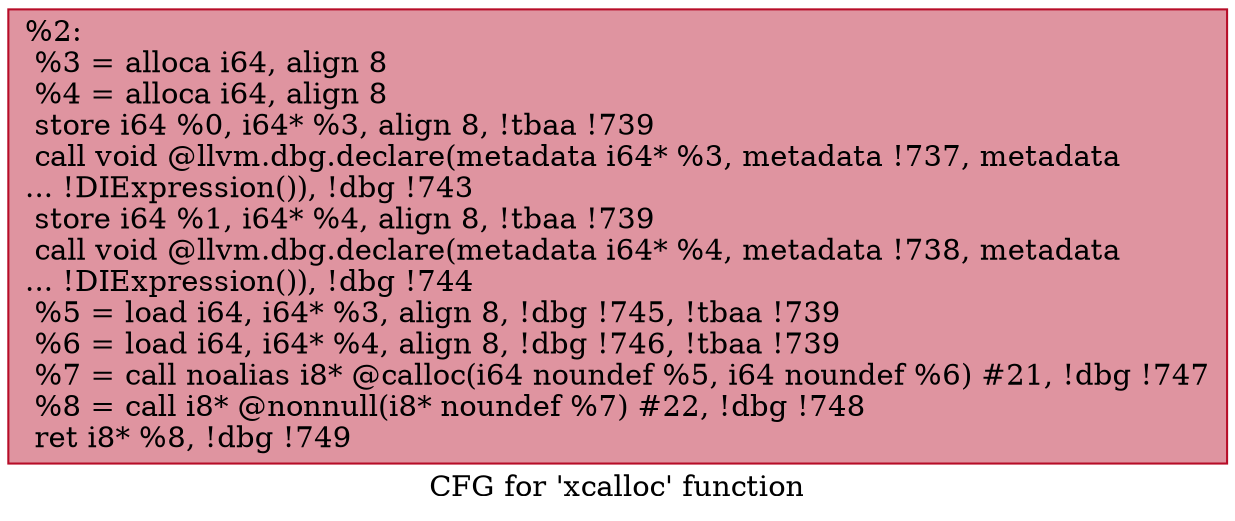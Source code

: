 digraph "CFG for 'xcalloc' function" {
	label="CFG for 'xcalloc' function";

	Node0x1279d30 [shape=record,color="#b70d28ff", style=filled, fillcolor="#b70d2870",label="{%2:\l  %3 = alloca i64, align 8\l  %4 = alloca i64, align 8\l  store i64 %0, i64* %3, align 8, !tbaa !739\l  call void @llvm.dbg.declare(metadata i64* %3, metadata !737, metadata\l... !DIExpression()), !dbg !743\l  store i64 %1, i64* %4, align 8, !tbaa !739\l  call void @llvm.dbg.declare(metadata i64* %4, metadata !738, metadata\l... !DIExpression()), !dbg !744\l  %5 = load i64, i64* %3, align 8, !dbg !745, !tbaa !739\l  %6 = load i64, i64* %4, align 8, !dbg !746, !tbaa !739\l  %7 = call noalias i8* @calloc(i64 noundef %5, i64 noundef %6) #21, !dbg !747\l  %8 = call i8* @nonnull(i8* noundef %7) #22, !dbg !748\l  ret i8* %8, !dbg !749\l}"];
}
